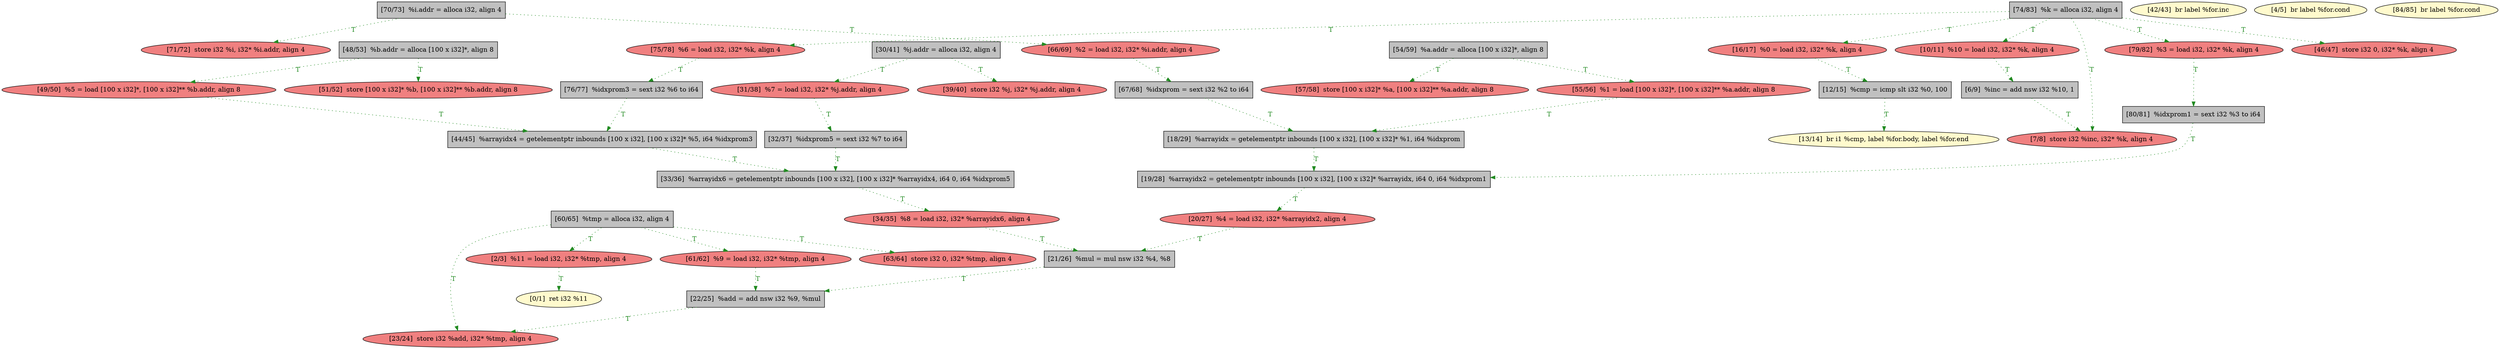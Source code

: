 
digraph G {


node143 [fillcolor=lightcoral,label="[39/40]  store i32 %j, i32* %j.addr, align 4",shape=ellipse,style=filled ]
node142 [fillcolor=lightcoral,label="[49/50]  %5 = load [100 x i32]*, [100 x i32]** %b.addr, align 8",shape=ellipse,style=filled ]
node141 [fillcolor=lightcoral,label="[61/62]  %9 = load i32, i32* %tmp, align 4",shape=ellipse,style=filled ]
node140 [fillcolor=grey,label="[30/41]  %j.addr = alloca i32, align 4",shape=rectangle,style=filled ]
node139 [fillcolor=grey,label="[44/45]  %arrayidx4 = getelementptr inbounds [100 x i32], [100 x i32]* %5, i64 %idxprom3",shape=rectangle,style=filled ]
node137 [fillcolor=lemonchiffon,label="[13/14]  br i1 %cmp, label %for.body, label %for.end",shape=ellipse,style=filled ]
node116 [fillcolor=lightcoral,label="[31/38]  %7 = load i32, i32* %j.addr, align 4",shape=ellipse,style=filled ]
node133 [fillcolor=grey,label="[67/68]  %idxprom = sext i32 %2 to i64",shape=rectangle,style=filled ]
node115 [fillcolor=lightcoral,label="[2/3]  %11 = load i32, i32* %tmp, align 4",shape=ellipse,style=filled ]
node114 [fillcolor=lightcoral,label="[66/69]  %2 = load i32, i32* %i.addr, align 4",shape=ellipse,style=filled ]
node109 [fillcolor=lemonchiffon,label="[0/1]  ret i32 %11",shape=ellipse,style=filled ]
node113 [fillcolor=grey,label="[60/65]  %tmp = alloca i32, align 4",shape=rectangle,style=filled ]
node106 [fillcolor=grey,label="[18/29]  %arrayidx = getelementptr inbounds [100 x i32], [100 x i32]* %1, i64 %idxprom",shape=rectangle,style=filled ]
node112 [fillcolor=lightcoral,label="[57/58]  store [100 x i32]* %a, [100 x i32]** %a.addr, align 8",shape=ellipse,style=filled ]
node103 [fillcolor=lightcoral,label="[20/27]  %4 = load i32, i32* %arrayidx2, align 4",shape=ellipse,style=filled ]
node121 [fillcolor=grey,label="[76/77]  %idxprom3 = sext i32 %6 to i64",shape=rectangle,style=filled ]
node111 [fillcolor=grey,label="[70/73]  %i.addr = alloca i32, align 4",shape=rectangle,style=filled ]
node107 [fillcolor=lightcoral,label="[34/35]  %8 = load i32, i32* %arrayidx6, align 4",shape=ellipse,style=filled ]
node108 [fillcolor=grey,label="[74/83]  %k = alloca i32, align 4",shape=rectangle,style=filled ]
node102 [fillcolor=grey,label="[33/36]  %arrayidx6 = getelementptr inbounds [100 x i32], [100 x i32]* %arrayidx4, i64 0, i64 %idxprom5",shape=rectangle,style=filled ]
node126 [fillcolor=lightcoral,label="[7/8]  store i32 %inc, i32* %k, align 4",shape=ellipse,style=filled ]
node110 [fillcolor=lightcoral,label="[71/72]  store i32 %i, i32* %i.addr, align 4",shape=ellipse,style=filled ]
node135 [fillcolor=grey,label="[80/81]  %idxprom1 = sext i32 %3 to i64",shape=rectangle,style=filled ]
node101 [fillcolor=grey,label="[22/25]  %add = add nsw i32 %9, %mul",shape=rectangle,style=filled ]
node105 [fillcolor=lightcoral,label="[16/17]  %0 = load i32, i32* %k, align 4",shape=ellipse,style=filled ]
node131 [fillcolor=grey,label="[32/37]  %idxprom5 = sext i32 %7 to i64",shape=rectangle,style=filled ]
node118 [fillcolor=lightcoral,label="[51/52]  store [100 x i32]* %b, [100 x i32]** %b.addr, align 8",shape=ellipse,style=filled ]
node119 [fillcolor=grey,label="[19/28]  %arrayidx2 = getelementptr inbounds [100 x i32], [100 x i32]* %arrayidx, i64 0, i64 %idxprom1",shape=rectangle,style=filled ]
node117 [fillcolor=grey,label="[6/9]  %inc = add nsw i32 %10, 1",shape=rectangle,style=filled ]
node120 [fillcolor=lightcoral,label="[23/24]  store i32 %add, i32* %tmp, align 4",shape=ellipse,style=filled ]
node138 [fillcolor=lemonchiffon,label="[42/43]  br label %for.inc",shape=ellipse,style=filled ]
node123 [fillcolor=grey,label="[48/53]  %b.addr = alloca [100 x i32]*, align 8",shape=rectangle,style=filled ]
node124 [fillcolor=lightcoral,label="[46/47]  store i32 0, i32* %k, align 4",shape=ellipse,style=filled ]
node125 [fillcolor=lightcoral,label="[63/64]  store i32 0, i32* %tmp, align 4",shape=ellipse,style=filled ]
node129 [fillcolor=lightcoral,label="[55/56]  %1 = load [100 x i32]*, [100 x i32]** %a.addr, align 8",shape=ellipse,style=filled ]
node130 [fillcolor=lightcoral,label="[79/82]  %3 = load i32, i32* %k, align 4",shape=ellipse,style=filled ]
node136 [fillcolor=lightcoral,label="[75/78]  %6 = load i32, i32* %k, align 4",shape=ellipse,style=filled ]
node127 [fillcolor=grey,label="[21/26]  %mul = mul nsw i32 %4, %8",shape=rectangle,style=filled ]
node128 [fillcolor=lightcoral,label="[10/11]  %10 = load i32, i32* %k, align 4",shape=ellipse,style=filled ]
node104 [fillcolor=grey,label="[12/15]  %cmp = icmp slt i32 %0, 100",shape=rectangle,style=filled ]
node132 [fillcolor=grey,label="[54/59]  %a.addr = alloca [100 x i32]*, align 8",shape=rectangle,style=filled ]
node122 [fillcolor=lemonchiffon,label="[4/5]  br label %for.cond",shape=ellipse,style=filled ]
node134 [fillcolor=lemonchiffon,label="[84/85]  br label %for.cond",shape=ellipse,style=filled ]

node107->node127 [style=dotted,color=forestgreen,label="T",fontcolor=forestgreen ]
node135->node119 [style=dotted,color=forestgreen,label="T",fontcolor=forestgreen ]
node108->node130 [style=dotted,color=forestgreen,label="T",fontcolor=forestgreen ]
node139->node102 [style=dotted,color=forestgreen,label="T",fontcolor=forestgreen ]
node140->node116 [style=dotted,color=forestgreen,label="T",fontcolor=forestgreen ]
node130->node135 [style=dotted,color=forestgreen,label="T",fontcolor=forestgreen ]
node114->node133 [style=dotted,color=forestgreen,label="T",fontcolor=forestgreen ]
node111->node110 [style=dotted,color=forestgreen,label="T",fontcolor=forestgreen ]
node129->node106 [style=dotted,color=forestgreen,label="T",fontcolor=forestgreen ]
node132->node129 [style=dotted,color=forestgreen,label="T",fontcolor=forestgreen ]
node136->node121 [style=dotted,color=forestgreen,label="T",fontcolor=forestgreen ]
node115->node109 [style=dotted,color=forestgreen,label="T",fontcolor=forestgreen ]
node119->node103 [style=dotted,color=forestgreen,label="T",fontcolor=forestgreen ]
node104->node137 [style=dotted,color=forestgreen,label="T",fontcolor=forestgreen ]
node127->node101 [style=dotted,color=forestgreen,label="T",fontcolor=forestgreen ]
node117->node126 [style=dotted,color=forestgreen,label="T",fontcolor=forestgreen ]
node113->node141 [style=dotted,color=forestgreen,label="T",fontcolor=forestgreen ]
node121->node139 [style=dotted,color=forestgreen,label="T",fontcolor=forestgreen ]
node105->node104 [style=dotted,color=forestgreen,label="T",fontcolor=forestgreen ]
node140->node143 [style=dotted,color=forestgreen,label="T",fontcolor=forestgreen ]
node128->node117 [style=dotted,color=forestgreen,label="T",fontcolor=forestgreen ]
node106->node119 [style=dotted,color=forestgreen,label="T",fontcolor=forestgreen ]
node108->node136 [style=dotted,color=forestgreen,label="T",fontcolor=forestgreen ]
node108->node128 [style=dotted,color=forestgreen,label="T",fontcolor=forestgreen ]
node141->node101 [style=dotted,color=forestgreen,label="T",fontcolor=forestgreen ]
node123->node142 [style=dotted,color=forestgreen,label="T",fontcolor=forestgreen ]
node108->node126 [style=dotted,color=forestgreen,label="T",fontcolor=forestgreen ]
node111->node114 [style=dotted,color=forestgreen,label="T",fontcolor=forestgreen ]
node113->node125 [style=dotted,color=forestgreen,label="T",fontcolor=forestgreen ]
node113->node115 [style=dotted,color=forestgreen,label="T",fontcolor=forestgreen ]
node131->node102 [style=dotted,color=forestgreen,label="T",fontcolor=forestgreen ]
node108->node124 [style=dotted,color=forestgreen,label="T",fontcolor=forestgreen ]
node132->node112 [style=dotted,color=forestgreen,label="T",fontcolor=forestgreen ]
node103->node127 [style=dotted,color=forestgreen,label="T",fontcolor=forestgreen ]
node108->node105 [style=dotted,color=forestgreen,label="T",fontcolor=forestgreen ]
node133->node106 [style=dotted,color=forestgreen,label="T",fontcolor=forestgreen ]
node113->node120 [style=dotted,color=forestgreen,label="T",fontcolor=forestgreen ]
node116->node131 [style=dotted,color=forestgreen,label="T",fontcolor=forestgreen ]
node101->node120 [style=dotted,color=forestgreen,label="T",fontcolor=forestgreen ]
node123->node118 [style=dotted,color=forestgreen,label="T",fontcolor=forestgreen ]
node102->node107 [style=dotted,color=forestgreen,label="T",fontcolor=forestgreen ]
node142->node139 [style=dotted,color=forestgreen,label="T",fontcolor=forestgreen ]


}
